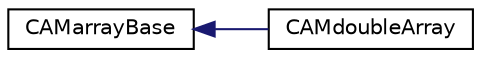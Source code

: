 digraph "Graphical Class Hierarchy"
{
 // LATEX_PDF_SIZE
  edge [fontname="Helvetica",fontsize="10",labelfontname="Helvetica",labelfontsize="10"];
  node [fontname="Helvetica",fontsize="10",shape=record];
  rankdir="LR";
  Node0 [label="CAMarrayBase",height=0.2,width=0.4,color="black", fillcolor="white", style="filled",URL="$classCAMarrayBase.html",tooltip=" "];
  Node0 -> Node1 [dir="back",color="midnightblue",fontsize="10",style="solid",fontname="Helvetica"];
  Node1 [label="CAMdoubleArray",height=0.2,width=0.4,color="black", fillcolor="white", style="filled",URL="$classCAMdoubleArray.html",tooltip=" "];
}
